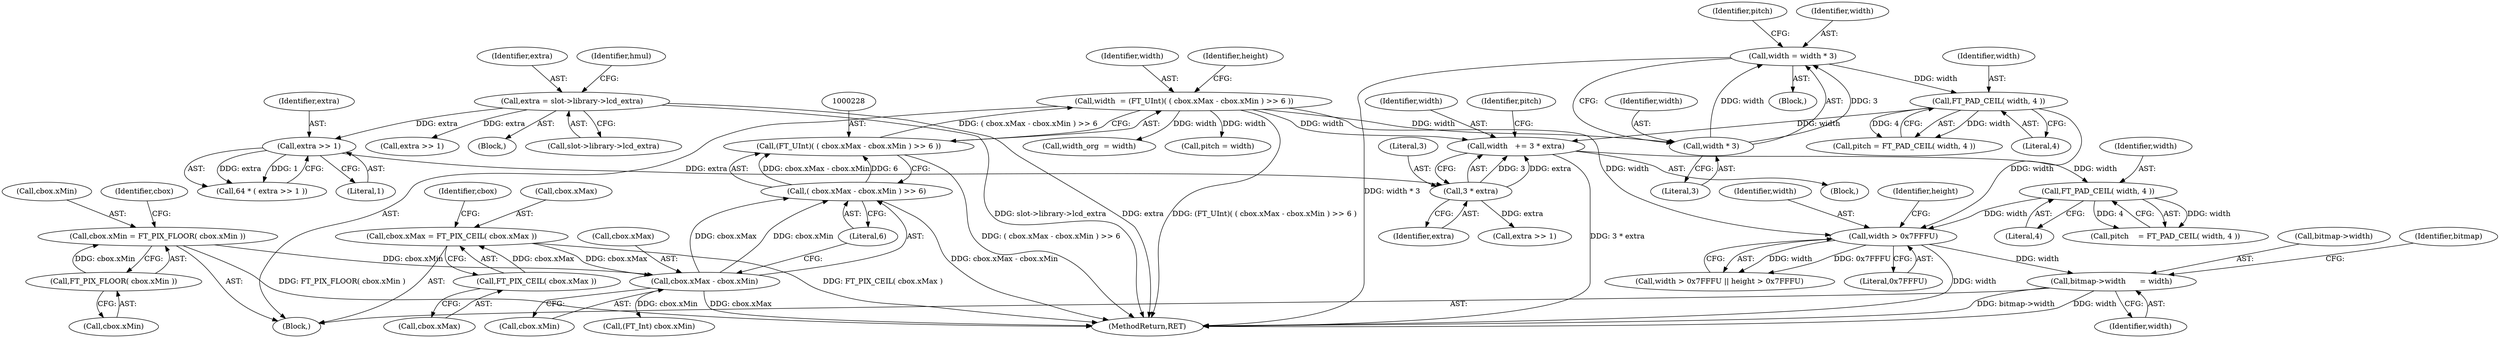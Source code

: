 digraph "0_savannah_6305b869d86ff415a33576df6d43729673c66eee_0@pointer" {
"1000430" [label="(Call,bitmap->width      = width)"];
"1000405" [label="(Call,width > 0x7FFFU)"];
"1000375" [label="(Call,FT_PAD_CEIL( width, 4 ))"];
"1000368" [label="(Call,width   += 3 * extra)"];
"1000370" [label="(Call,3 * extra)"];
"1000365" [label="(Call,extra >> 1)"];
"1000351" [label="(Call,extra = slot->library->lcd_extra)"];
"1000303" [label="(Call,FT_PAD_CEIL( width, 4 ))"];
"1000296" [label="(Call,width = width * 3)"];
"1000298" [label="(Call,width * 3)"];
"1000225" [label="(Call,width  = (FT_UInt)( ( cbox.xMax - cbox.xMin ) >> 6 ))"];
"1000227" [label="(Call,(FT_UInt)( ( cbox.xMax - cbox.xMin ) >> 6 ))"];
"1000229" [label="(Call,( cbox.xMax - cbox.xMin ) >> 6)"];
"1000230" [label="(Call,cbox.xMax - cbox.xMin)"];
"1000209" [label="(Call,cbox.xMax = FT_PIX_CEIL( cbox.xMax ))"];
"1000213" [label="(Call,FT_PIX_CEIL( cbox.xMax ))"];
"1000193" [label="(Call,cbox.xMin = FT_PIX_FLOOR( cbox.xMin ))"];
"1000197" [label="(Call,FT_PIX_FLOOR( cbox.xMin ))"];
"1000653" [label="(MethodReturn,RET)"];
"1000300" [label="(Literal,3)"];
"1000226" [label="(Identifier,width)"];
"1000374" [label="(Identifier,pitch)"];
"1000219" [label="(Identifier,cbox)"];
"1000198" [label="(Call,cbox.xMin)"];
"1000430" [label="(Call,bitmap->width      = width)"];
"1000197" [label="(Call,FT_PIX_FLOOR( cbox.xMin ))"];
"1000373" [label="(Call,pitch    = FT_PAD_CEIL( width, 4 ))"];
"1000295" [label="(Block,)"];
"1000370" [label="(Call,3 * extra)"];
"1000352" [label="(Identifier,extra)"];
"1000302" [label="(Identifier,pitch)"];
"1000231" [label="(Call,cbox.xMax)"];
"1000371" [label="(Literal,3)"];
"1000225" [label="(Call,width  = (FT_UInt)( ( cbox.xMax - cbox.xMin ) >> 6 ))"];
"1000365" [label="(Call,extra >> 1)"];
"1000303" [label="(Call,FT_PAD_CEIL( width, 4 ))"];
"1000213" [label="(Call,FT_PIX_CEIL( cbox.xMax ))"];
"1000194" [label="(Call,cbox.xMin)"];
"1000406" [label="(Identifier,width)"];
"1000376" [label="(Identifier,width)"];
"1000360" [label="(Block,)"];
"1000297" [label="(Identifier,width)"];
"1000214" [label="(Call,cbox.xMax)"];
"1000203" [label="(Identifier,cbox)"];
"1000209" [label="(Call,cbox.xMax = FT_PIX_CEIL( cbox.xMax ))"];
"1000296" [label="(Call,width = width * 3)"];
"1000229" [label="(Call,( cbox.xMax - cbox.xMin ) >> 6)"];
"1000437" [label="(Identifier,bitmap)"];
"1000377" [label="(Literal,4)"];
"1000367" [label="(Literal,1)"];
"1000264" [label="(Call,width_org  = width)"];
"1000407" [label="(Literal,0x7FFFU)"];
"1000299" [label="(Identifier,width)"];
"1000290" [label="(Call,pitch = width)"];
"1000304" [label="(Identifier,width)"];
"1000390" [label="(Call,extra >> 1)"];
"1000239" [label="(Identifier,height)"];
"1000230" [label="(Call,cbox.xMax - cbox.xMin)"];
"1000363" [label="(Call,64 * ( extra >> 1 ))"];
"1000210" [label="(Call,cbox.xMax)"];
"1000366" [label="(Identifier,extra)"];
"1000372" [label="(Identifier,extra)"];
"1000305" [label="(Literal,4)"];
"1000404" [label="(Call,width > 0x7FFFU || height > 0x7FFFU)"];
"1000359" [label="(Identifier,hmul)"];
"1000349" [label="(Block,)"];
"1000369" [label="(Identifier,width)"];
"1000301" [label="(Call,pitch = FT_PAD_CEIL( width, 4 ))"];
"1000375" [label="(Call,FT_PAD_CEIL( width, 4 ))"];
"1000227" [label="(Call,(FT_UInt)( ( cbox.xMax - cbox.xMin ) >> 6 ))"];
"1000313" [label="(Call,(FT_Int) cbox.xMin)"];
"1000234" [label="(Call,cbox.xMin)"];
"1000431" [label="(Call,bitmap->width)"];
"1000193" [label="(Call,cbox.xMin = FT_PIX_FLOOR( cbox.xMin ))"];
"1000409" [label="(Identifier,height)"];
"1000380" [label="(Call,extra >> 1)"];
"1000353" [label="(Call,slot->library->lcd_extra)"];
"1000434" [label="(Identifier,width)"];
"1000237" [label="(Literal,6)"];
"1000351" [label="(Call,extra = slot->library->lcd_extra)"];
"1000298" [label="(Call,width * 3)"];
"1000123" [label="(Block,)"];
"1000368" [label="(Call,width   += 3 * extra)"];
"1000405" [label="(Call,width > 0x7FFFU)"];
"1000430" -> "1000123"  [label="AST: "];
"1000430" -> "1000434"  [label="CFG: "];
"1000431" -> "1000430"  [label="AST: "];
"1000434" -> "1000430"  [label="AST: "];
"1000437" -> "1000430"  [label="CFG: "];
"1000430" -> "1000653"  [label="DDG: width"];
"1000430" -> "1000653"  [label="DDG: bitmap->width"];
"1000405" -> "1000430"  [label="DDG: width"];
"1000405" -> "1000404"  [label="AST: "];
"1000405" -> "1000407"  [label="CFG: "];
"1000406" -> "1000405"  [label="AST: "];
"1000407" -> "1000405"  [label="AST: "];
"1000409" -> "1000405"  [label="CFG: "];
"1000404" -> "1000405"  [label="CFG: "];
"1000405" -> "1000653"  [label="DDG: width"];
"1000405" -> "1000404"  [label="DDG: width"];
"1000405" -> "1000404"  [label="DDG: 0x7FFFU"];
"1000375" -> "1000405"  [label="DDG: width"];
"1000303" -> "1000405"  [label="DDG: width"];
"1000225" -> "1000405"  [label="DDG: width"];
"1000375" -> "1000373"  [label="AST: "];
"1000375" -> "1000377"  [label="CFG: "];
"1000376" -> "1000375"  [label="AST: "];
"1000377" -> "1000375"  [label="AST: "];
"1000373" -> "1000375"  [label="CFG: "];
"1000375" -> "1000373"  [label="DDG: width"];
"1000375" -> "1000373"  [label="DDG: 4"];
"1000368" -> "1000375"  [label="DDG: width"];
"1000368" -> "1000360"  [label="AST: "];
"1000368" -> "1000370"  [label="CFG: "];
"1000369" -> "1000368"  [label="AST: "];
"1000370" -> "1000368"  [label="AST: "];
"1000374" -> "1000368"  [label="CFG: "];
"1000368" -> "1000653"  [label="DDG: 3 * extra"];
"1000370" -> "1000368"  [label="DDG: 3"];
"1000370" -> "1000368"  [label="DDG: extra"];
"1000303" -> "1000368"  [label="DDG: width"];
"1000225" -> "1000368"  [label="DDG: width"];
"1000370" -> "1000372"  [label="CFG: "];
"1000371" -> "1000370"  [label="AST: "];
"1000372" -> "1000370"  [label="AST: "];
"1000365" -> "1000370"  [label="DDG: extra"];
"1000370" -> "1000380"  [label="DDG: extra"];
"1000365" -> "1000363"  [label="AST: "];
"1000365" -> "1000367"  [label="CFG: "];
"1000366" -> "1000365"  [label="AST: "];
"1000367" -> "1000365"  [label="AST: "];
"1000363" -> "1000365"  [label="CFG: "];
"1000365" -> "1000363"  [label="DDG: extra"];
"1000365" -> "1000363"  [label="DDG: 1"];
"1000351" -> "1000365"  [label="DDG: extra"];
"1000351" -> "1000349"  [label="AST: "];
"1000351" -> "1000353"  [label="CFG: "];
"1000352" -> "1000351"  [label="AST: "];
"1000353" -> "1000351"  [label="AST: "];
"1000359" -> "1000351"  [label="CFG: "];
"1000351" -> "1000653"  [label="DDG: slot->library->lcd_extra"];
"1000351" -> "1000653"  [label="DDG: extra"];
"1000351" -> "1000390"  [label="DDG: extra"];
"1000303" -> "1000301"  [label="AST: "];
"1000303" -> "1000305"  [label="CFG: "];
"1000304" -> "1000303"  [label="AST: "];
"1000305" -> "1000303"  [label="AST: "];
"1000301" -> "1000303"  [label="CFG: "];
"1000303" -> "1000301"  [label="DDG: width"];
"1000303" -> "1000301"  [label="DDG: 4"];
"1000296" -> "1000303"  [label="DDG: width"];
"1000296" -> "1000295"  [label="AST: "];
"1000296" -> "1000298"  [label="CFG: "];
"1000297" -> "1000296"  [label="AST: "];
"1000298" -> "1000296"  [label="AST: "];
"1000302" -> "1000296"  [label="CFG: "];
"1000296" -> "1000653"  [label="DDG: width * 3"];
"1000298" -> "1000296"  [label="DDG: width"];
"1000298" -> "1000296"  [label="DDG: 3"];
"1000298" -> "1000300"  [label="CFG: "];
"1000299" -> "1000298"  [label="AST: "];
"1000300" -> "1000298"  [label="AST: "];
"1000225" -> "1000298"  [label="DDG: width"];
"1000225" -> "1000123"  [label="AST: "];
"1000225" -> "1000227"  [label="CFG: "];
"1000226" -> "1000225"  [label="AST: "];
"1000227" -> "1000225"  [label="AST: "];
"1000239" -> "1000225"  [label="CFG: "];
"1000225" -> "1000653"  [label="DDG: (FT_UInt)( ( cbox.xMax - cbox.xMin ) >> 6 )"];
"1000227" -> "1000225"  [label="DDG: ( cbox.xMax - cbox.xMin ) >> 6"];
"1000225" -> "1000264"  [label="DDG: width"];
"1000225" -> "1000290"  [label="DDG: width"];
"1000227" -> "1000229"  [label="CFG: "];
"1000228" -> "1000227"  [label="AST: "];
"1000229" -> "1000227"  [label="AST: "];
"1000227" -> "1000653"  [label="DDG: ( cbox.xMax - cbox.xMin ) >> 6"];
"1000229" -> "1000227"  [label="DDG: cbox.xMax - cbox.xMin"];
"1000229" -> "1000227"  [label="DDG: 6"];
"1000229" -> "1000237"  [label="CFG: "];
"1000230" -> "1000229"  [label="AST: "];
"1000237" -> "1000229"  [label="AST: "];
"1000229" -> "1000653"  [label="DDG: cbox.xMax - cbox.xMin"];
"1000230" -> "1000229"  [label="DDG: cbox.xMax"];
"1000230" -> "1000229"  [label="DDG: cbox.xMin"];
"1000230" -> "1000234"  [label="CFG: "];
"1000231" -> "1000230"  [label="AST: "];
"1000234" -> "1000230"  [label="AST: "];
"1000237" -> "1000230"  [label="CFG: "];
"1000230" -> "1000653"  [label="DDG: cbox.xMax"];
"1000209" -> "1000230"  [label="DDG: cbox.xMax"];
"1000193" -> "1000230"  [label="DDG: cbox.xMin"];
"1000230" -> "1000313"  [label="DDG: cbox.xMin"];
"1000209" -> "1000123"  [label="AST: "];
"1000209" -> "1000213"  [label="CFG: "];
"1000210" -> "1000209"  [label="AST: "];
"1000213" -> "1000209"  [label="AST: "];
"1000219" -> "1000209"  [label="CFG: "];
"1000209" -> "1000653"  [label="DDG: FT_PIX_CEIL( cbox.xMax )"];
"1000213" -> "1000209"  [label="DDG: cbox.xMax"];
"1000213" -> "1000214"  [label="CFG: "];
"1000214" -> "1000213"  [label="AST: "];
"1000193" -> "1000123"  [label="AST: "];
"1000193" -> "1000197"  [label="CFG: "];
"1000194" -> "1000193"  [label="AST: "];
"1000197" -> "1000193"  [label="AST: "];
"1000203" -> "1000193"  [label="CFG: "];
"1000193" -> "1000653"  [label="DDG: FT_PIX_FLOOR( cbox.xMin )"];
"1000197" -> "1000193"  [label="DDG: cbox.xMin"];
"1000197" -> "1000198"  [label="CFG: "];
"1000198" -> "1000197"  [label="AST: "];
}
